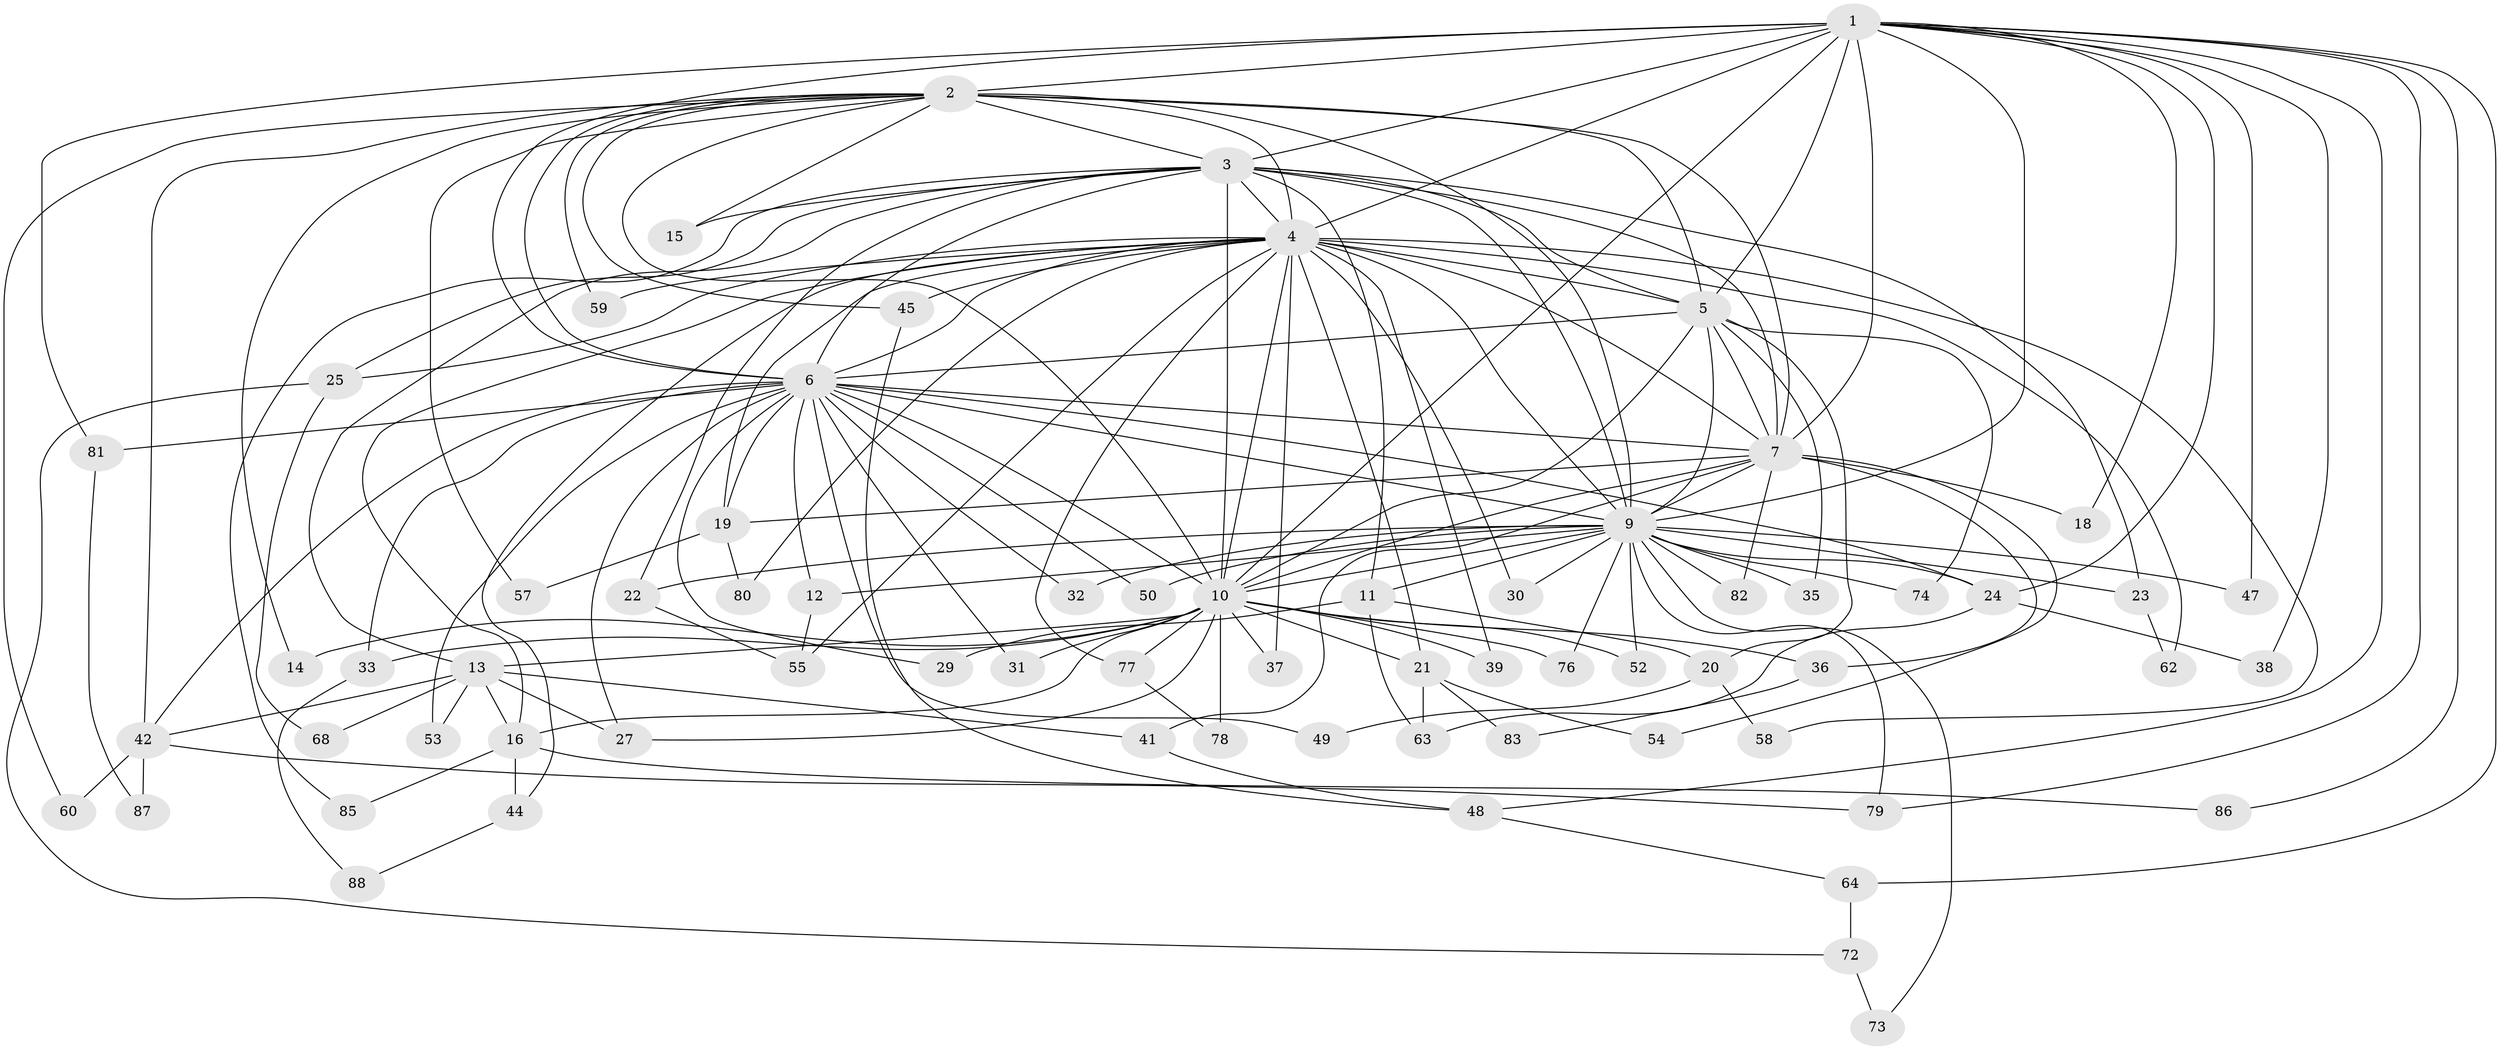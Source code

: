 // Generated by graph-tools (version 1.1) at 2025/51/02/27/25 19:51:51]
// undirected, 69 vertices, 165 edges
graph export_dot {
graph [start="1"]
  node [color=gray90,style=filled];
  1 [super="+67"];
  2 [super="+40"];
  3 [super="+66"];
  4 [super="+8"];
  5 [super="+51"];
  6 [super="+43"];
  7 [super="+34"];
  9 [super="+28"];
  10 [super="+90"];
  11 [super="+70"];
  12;
  13 [super="+71"];
  14;
  15;
  16 [super="+17"];
  18;
  19 [super="+65"];
  20;
  21 [super="+46"];
  22 [super="+75"];
  23;
  24 [super="+26"];
  25;
  27 [super="+84"];
  29;
  30 [super="+61"];
  31;
  32;
  33;
  35;
  36;
  37;
  38;
  39;
  41;
  42 [super="+56"];
  44;
  45;
  47;
  48 [super="+69"];
  49;
  50;
  52;
  53;
  54;
  55;
  57;
  58;
  59;
  60;
  62;
  63;
  64;
  68;
  72;
  73;
  74;
  76;
  77;
  78;
  79 [super="+89"];
  80;
  81;
  82;
  83;
  85;
  86;
  87;
  88;
  1 -- 2 [weight=2];
  1 -- 3;
  1 -- 4 [weight=3];
  1 -- 5;
  1 -- 6;
  1 -- 7;
  1 -- 9;
  1 -- 10;
  1 -- 18;
  1 -- 38;
  1 -- 47;
  1 -- 48;
  1 -- 64;
  1 -- 79;
  1 -- 81;
  1 -- 86;
  1 -- 24;
  2 -- 3 [weight=2];
  2 -- 4 [weight=2];
  2 -- 5;
  2 -- 6;
  2 -- 7;
  2 -- 9;
  2 -- 10;
  2 -- 14;
  2 -- 15;
  2 -- 45;
  2 -- 57;
  2 -- 59;
  2 -- 60;
  2 -- 42;
  3 -- 4 [weight=2];
  3 -- 5;
  3 -- 6;
  3 -- 7;
  3 -- 9;
  3 -- 10;
  3 -- 11;
  3 -- 13;
  3 -- 15;
  3 -- 22;
  3 -- 23;
  3 -- 25;
  3 -- 85;
  4 -- 5 [weight=2];
  4 -- 6 [weight=2];
  4 -- 7 [weight=2];
  4 -- 9 [weight=2];
  4 -- 10 [weight=2];
  4 -- 16;
  4 -- 19;
  4 -- 30 [weight=2];
  4 -- 39;
  4 -- 45;
  4 -- 55;
  4 -- 59;
  4 -- 80;
  4 -- 21 [weight=2];
  4 -- 77;
  4 -- 25;
  4 -- 37;
  4 -- 44;
  4 -- 58;
  4 -- 62;
  5 -- 6;
  5 -- 7;
  5 -- 9 [weight=2];
  5 -- 10;
  5 -- 20;
  5 -- 35;
  5 -- 74;
  6 -- 7 [weight=2];
  6 -- 9;
  6 -- 10;
  6 -- 12;
  6 -- 24;
  6 -- 29;
  6 -- 31;
  6 -- 32;
  6 -- 33;
  6 -- 42;
  6 -- 49;
  6 -- 50;
  6 -- 53;
  6 -- 81;
  6 -- 19;
  6 -- 27;
  7 -- 9 [weight=2];
  7 -- 10;
  7 -- 18;
  7 -- 19;
  7 -- 41;
  7 -- 82;
  7 -- 36;
  7 -- 54;
  9 -- 10;
  9 -- 11;
  9 -- 12;
  9 -- 22;
  9 -- 23;
  9 -- 24;
  9 -- 30;
  9 -- 32;
  9 -- 35;
  9 -- 47;
  9 -- 50;
  9 -- 52;
  9 -- 73;
  9 -- 74;
  9 -- 76;
  9 -- 82;
  9 -- 79;
  10 -- 13 [weight=2];
  10 -- 14;
  10 -- 21;
  10 -- 27;
  10 -- 31;
  10 -- 33;
  10 -- 36;
  10 -- 37;
  10 -- 39;
  10 -- 52;
  10 -- 76 [weight=2];
  10 -- 77;
  10 -- 78;
  10 -- 16;
  11 -- 20;
  11 -- 29;
  11 -- 63;
  12 -- 55;
  13 -- 16;
  13 -- 27;
  13 -- 41;
  13 -- 42;
  13 -- 53;
  13 -- 68;
  16 -- 44;
  16 -- 86;
  16 -- 85;
  19 -- 57;
  19 -- 80;
  20 -- 49;
  20 -- 58;
  21 -- 54;
  21 -- 63;
  21 -- 83;
  22 -- 55;
  23 -- 62;
  24 -- 38;
  24 -- 63;
  25 -- 68;
  25 -- 72;
  33 -- 88;
  36 -- 83;
  41 -- 48;
  42 -- 87;
  42 -- 60;
  42 -- 79;
  44 -- 88;
  45 -- 48;
  48 -- 64;
  64 -- 72;
  72 -- 73;
  77 -- 78;
  81 -- 87;
}
